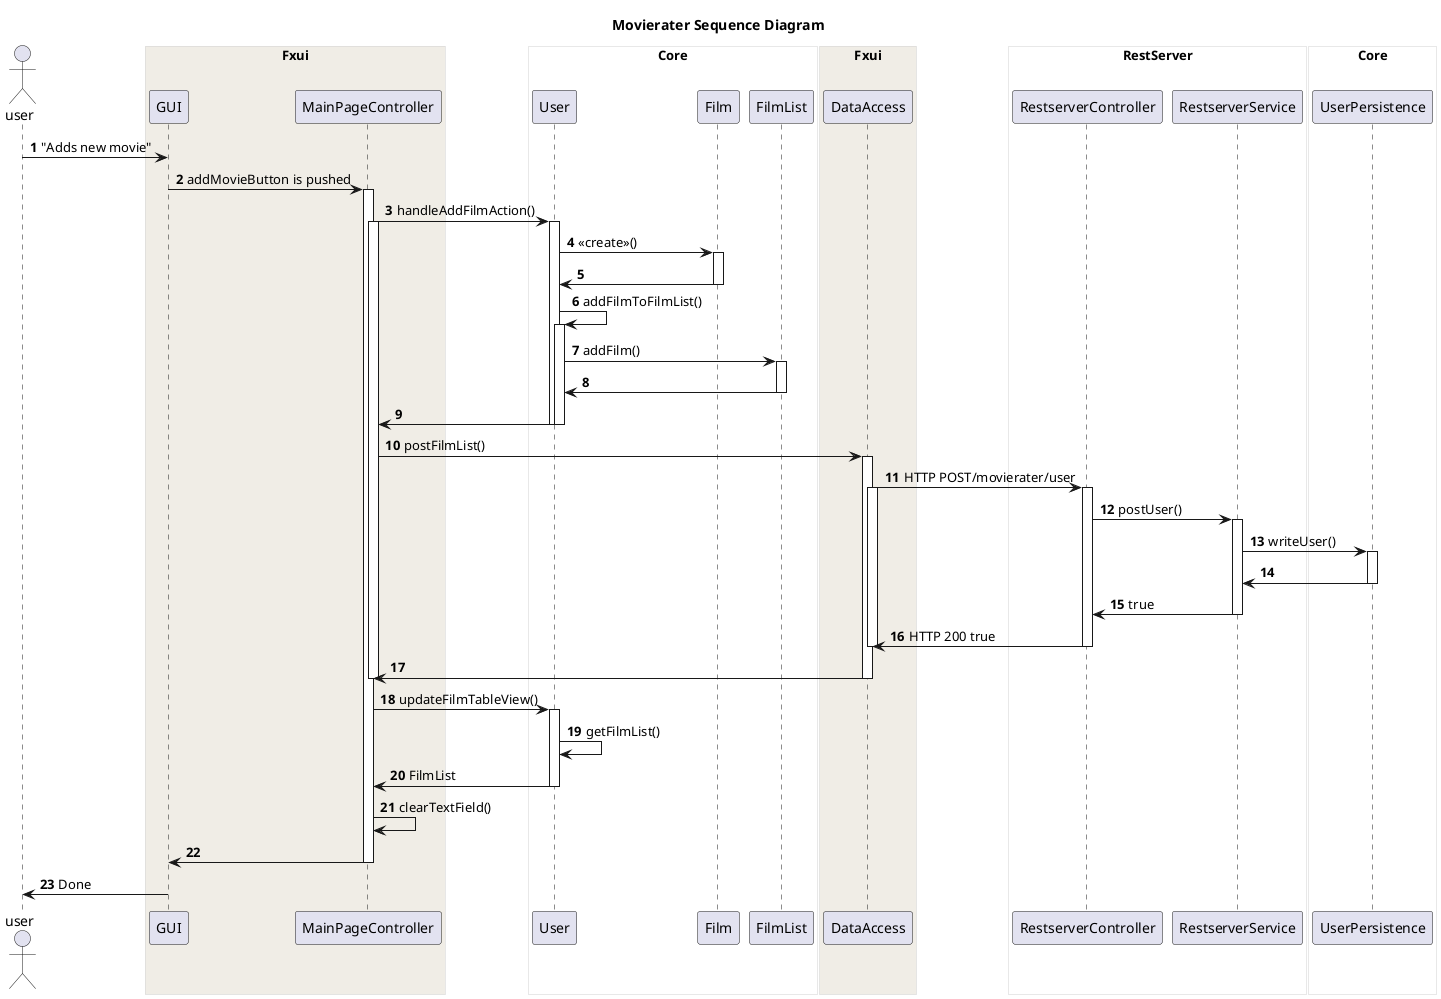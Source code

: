 @startuml Movierater Sequence Diagram

title Movierater Sequence Diagram

skinparam Sequence {
 BoxBorderColor #d1d1d1
}

autonumber
Actor user
box "Fxui" #f0ede6
user -> GUI : "Adds new movie"

GUI -> MainPageController : addMovieButton is pushed

activate MainPageController

end box
box "Core" #ffffff

MainPageController -> User : handleAddFilmAction()
activate MainPageController
activate User



User -> Film : <<create>>()
activate Film

Film -> User
deactivate Film

User -> User : addFilmToFilmList()
activate User

User -> FilmList : addFilm()
activate FilmList
FilmList -> User
deactivate FilmList
User -> MainPageController
deactivate User
deactivate User


end box
box "Fxui" #f0ede6

MainPageController -> DataAccess : postFilmList()
activate DataAccess


end box
box "RestServer" #ffffff

DataAccess -> RestserverController : HTTP POST/movierater/user
activate RestserverController
activate DataAccess

RestserverController -> RestserverService : postUser()
activate RestserverService

end box
box "Core" #ffffff

RestserverService -> UserPersistence : writeUser()
activate UserPersistence
UserPersistence -> RestserverService
deactivate UserPersistence

end box
box "RestServer" #ffffff

RestserverService -> RestserverController : true
deactivate RestserverService


RestserverController -> DataAccess : HTTP 200 true
deactivate DataAccess
deactivate RestserverController




DataAccess -> MainPageController 
deactivate DataAccess



deactivate MainPageController

MainPageController -> User: updateFilmTableView()
activate User
User -> User : getFilmList()
User -> MainPageController : FilmList
deactivate User
MainPageController -> MainPageController: clearTextField()
MainPageController -> GUI
deactivate MainPageController

GUI -> user : Done

@enduml